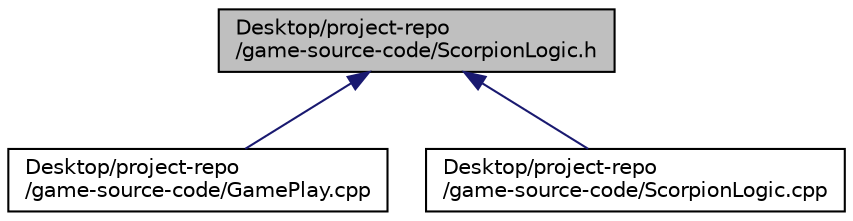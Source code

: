 digraph "Desktop/project-repo/game-source-code/ScorpionLogic.h"
{
  edge [fontname="Helvetica",fontsize="10",labelfontname="Helvetica",labelfontsize="10"];
  node [fontname="Helvetica",fontsize="10",shape=record];
  Node25 [label="Desktop/project-repo\l/game-source-code/ScorpionLogic.h",height=0.2,width=0.4,color="black", fillcolor="grey75", style="filled", fontcolor="black"];
  Node25 -> Node26 [dir="back",color="midnightblue",fontsize="10",style="solid",fontname="Helvetica"];
  Node26 [label="Desktop/project-repo\l/game-source-code/GamePlay.cpp",height=0.2,width=0.4,color="black", fillcolor="white", style="filled",URL="$_game_play_8cpp.html"];
  Node25 -> Node27 [dir="back",color="midnightblue",fontsize="10",style="solid",fontname="Helvetica"];
  Node27 [label="Desktop/project-repo\l/game-source-code/ScorpionLogic.cpp",height=0.2,width=0.4,color="black", fillcolor="white", style="filled",URL="$_scorpion_logic_8cpp.html"];
}
